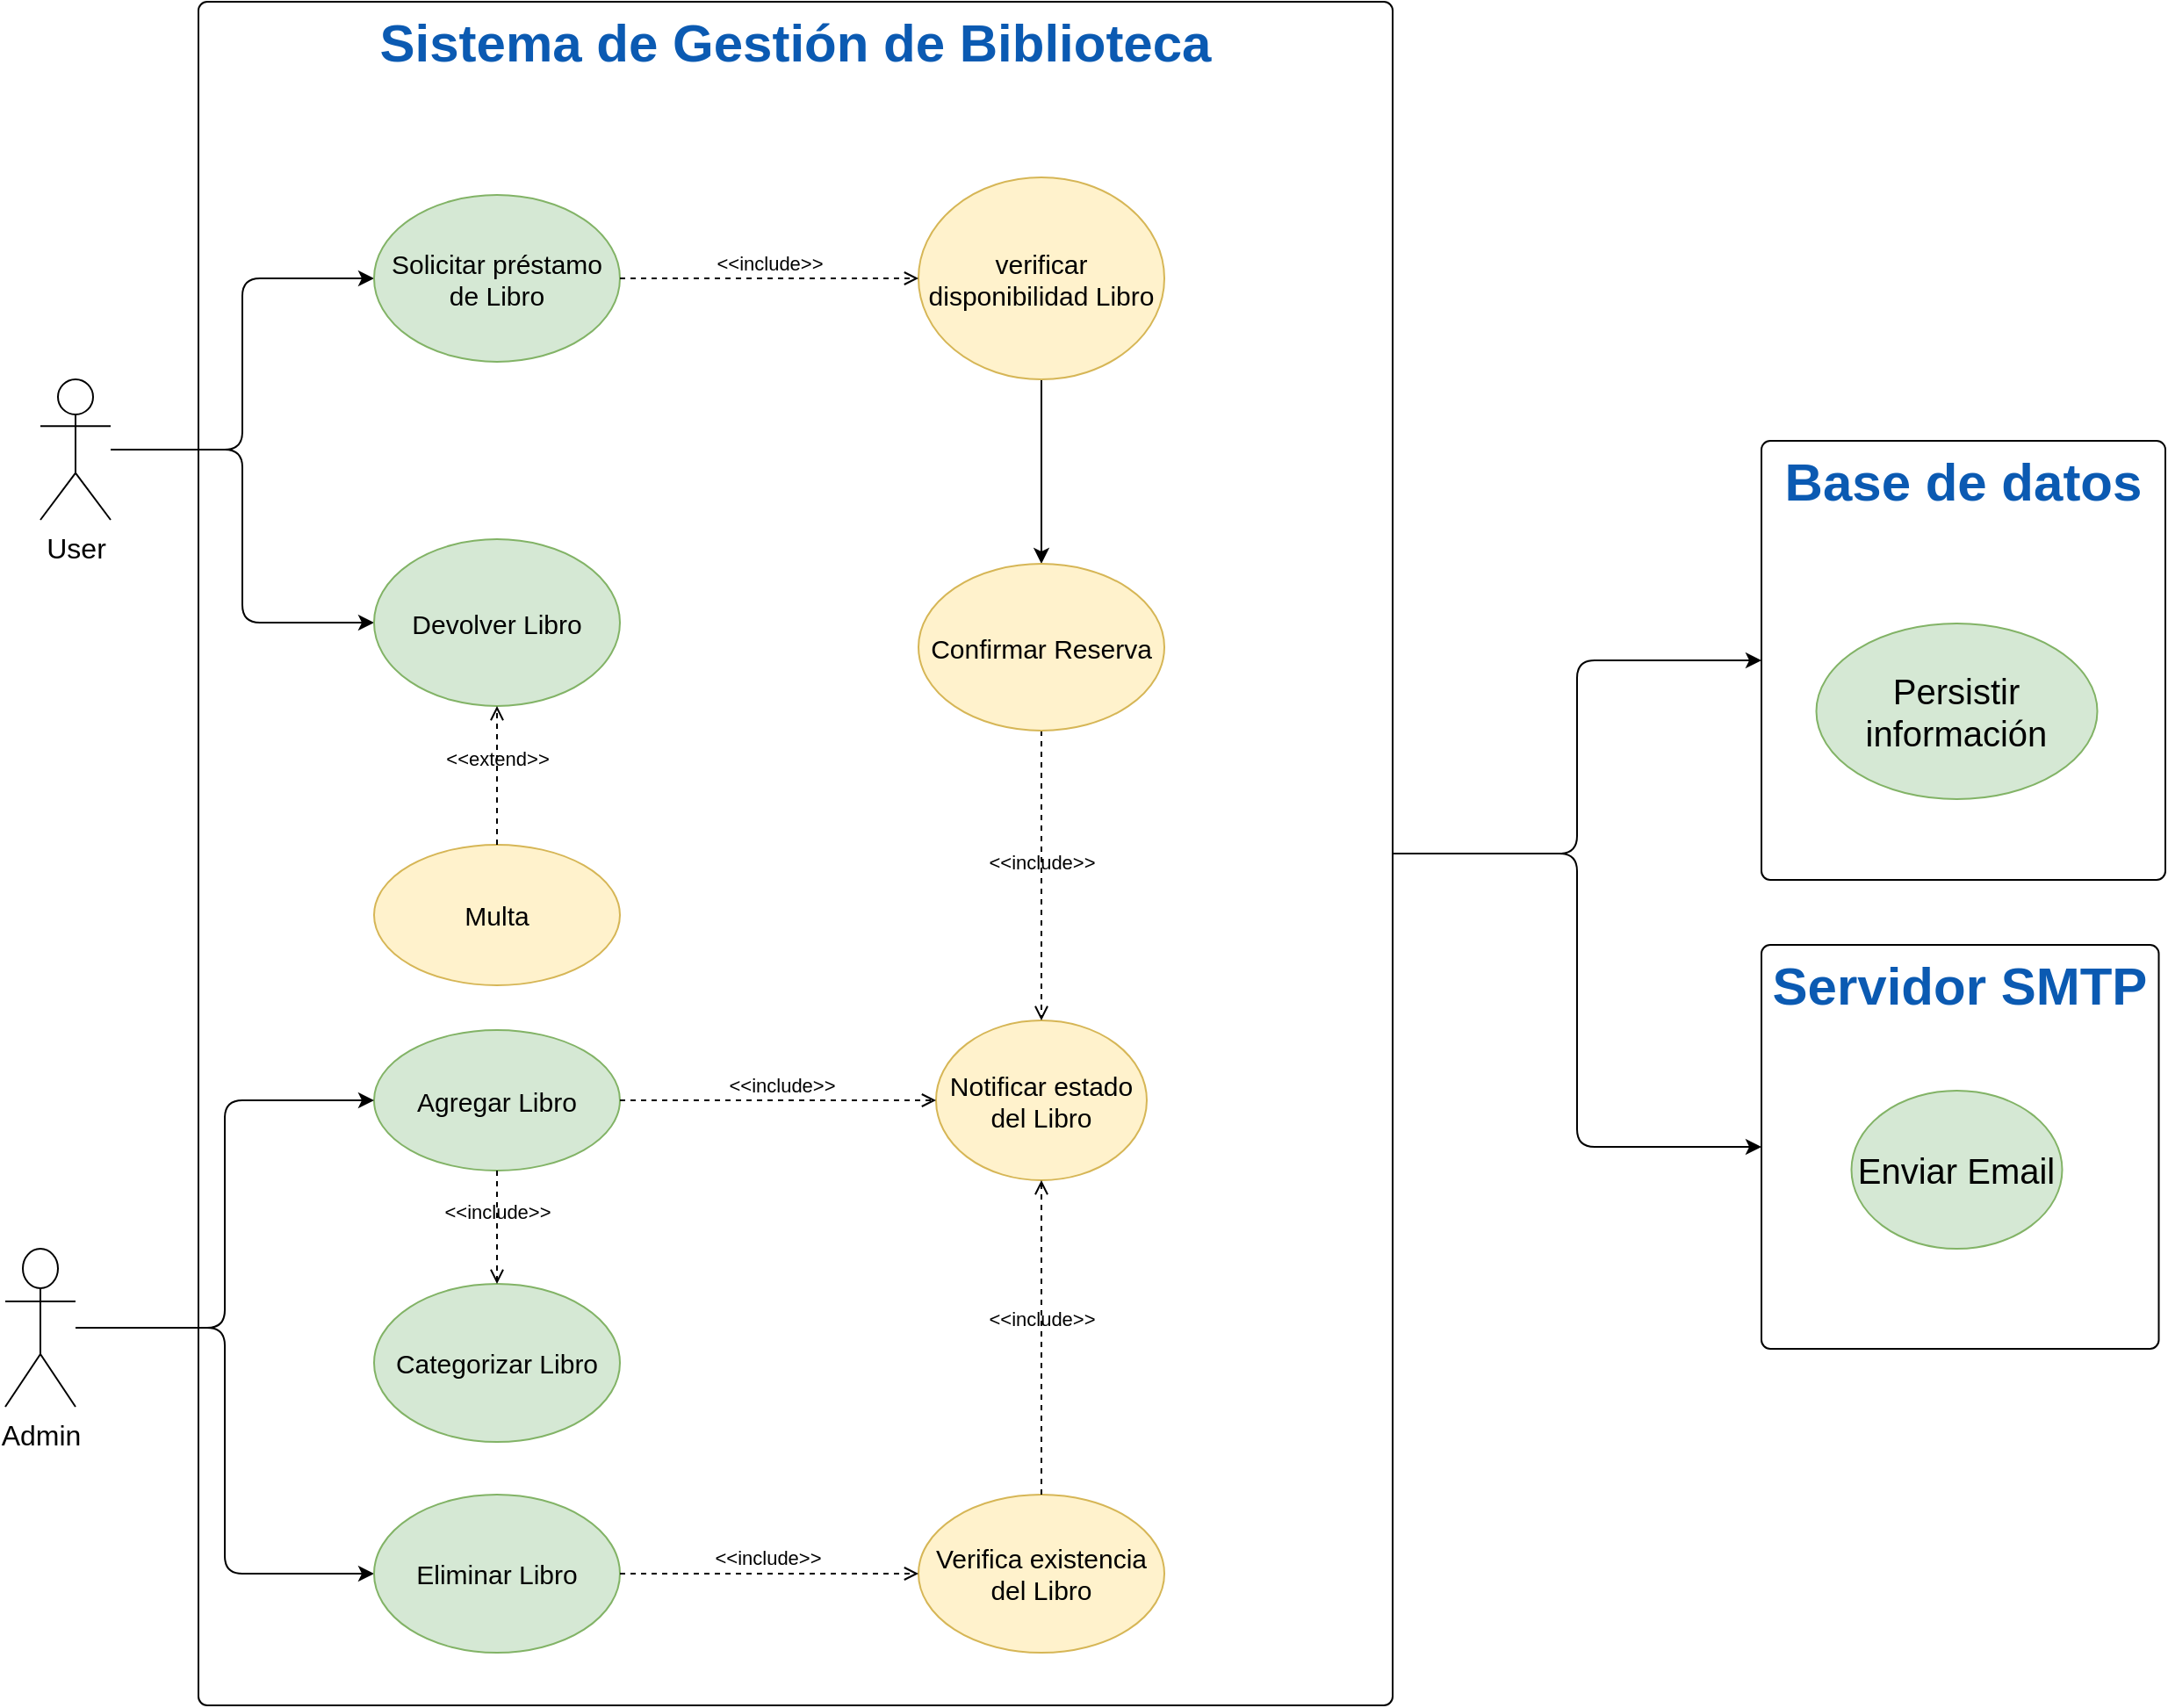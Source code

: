 <mxfile version="24.7.2" type="github" pages="3">
  <diagram name="casosDeUso" id="W8XPM-yQRozsr_15MBXP">
    <mxGraphModel dx="1687" dy="925" grid="1" gridSize="10" guides="1" tooltips="1" connect="1" arrows="1" fold="1" page="1" pageScale="1" pageWidth="1169" pageHeight="827" math="0" shadow="0">
      <root>
        <mxCell id="0" />
        <mxCell id="1" parent="0" />
        <mxCell id="N9GbCskFRyFnZ_F82fMj-5" style="edgeStyle=orthogonalEdgeStyle;rounded=1;orthogonalLoop=1;jettySize=auto;html=1;entryX=0;entryY=0.5;entryDx=0;entryDy=0;fontColor=default;labelBackgroundColor=none;" parent="1" source="RElPkKA84_Ooh-b24WHe-1" target="N9GbCskFRyFnZ_F82fMj-1" edge="1">
          <mxGeometry relative="1" as="geometry" />
        </mxCell>
        <mxCell id="N9GbCskFRyFnZ_F82fMj-6" style="edgeStyle=orthogonalEdgeStyle;rounded=1;orthogonalLoop=1;jettySize=auto;html=1;entryX=0;entryY=0.5;entryDx=0;entryDy=0;fontColor=default;labelBackgroundColor=none;" parent="1" source="RElPkKA84_Ooh-b24WHe-1" target="N9GbCskFRyFnZ_F82fMj-2" edge="1">
          <mxGeometry relative="1" as="geometry" />
        </mxCell>
        <mxCell id="RElPkKA84_Ooh-b24WHe-1" value="&lt;p style=&quot;margin: 0px; font-variant-numeric: normal; font-variant-east-asian: normal; font-variant-alternates: normal; font-kerning: auto; font-optical-sizing: auto; font-feature-settings: normal; font-variation-settings: normal; font-variant-position: normal; font-stretch: normal; line-height: normal; color: rgb(11, 90, 178); -webkit-text-stroke-color: rgb(0, 0, 0);&quot; class=&quot;p1&quot;&gt;&lt;span style=&quot;font-variant-ligatures: no-common-ligatures;&quot; class=&quot;s1&quot;&gt;&lt;b style=&quot;&quot;&gt;&lt;font style=&quot;font-size: 30px;&quot;&gt;Sistema de Gestión de Biblioteca&lt;/font&gt;&lt;/b&gt;&lt;/span&gt;&lt;/p&gt;" style="html=1;align=center;verticalAlign=top;rounded=1;absoluteArcSize=1;arcSize=10;dashed=0;whiteSpace=wrap;labelBackgroundColor=none;labelBorderColor=none;" parent="1" vertex="1">
          <mxGeometry x="150" y="60" width="680" height="970" as="geometry" />
        </mxCell>
        <mxCell id="RElPkKA84_Ooh-b24WHe-20" style="edgeStyle=orthogonalEdgeStyle;rounded=1;orthogonalLoop=1;jettySize=auto;html=1;entryX=0;entryY=0.5;entryDx=0;entryDy=0;labelBackgroundColor=none;fontColor=default;" parent="1" source="RElPkKA84_Ooh-b24WHe-2" target="RElPkKA84_Ooh-b24WHe-7" edge="1">
          <mxGeometry relative="1" as="geometry" />
        </mxCell>
        <mxCell id="kViC8SLhqzdpBsEvF8UP-6" style="edgeStyle=orthogonalEdgeStyle;rounded=1;orthogonalLoop=1;jettySize=auto;html=1;entryX=0;entryY=0.5;entryDx=0;entryDy=0;" edge="1" parent="1" source="RElPkKA84_Ooh-b24WHe-2" target="kViC8SLhqzdpBsEvF8UP-2">
          <mxGeometry relative="1" as="geometry" />
        </mxCell>
        <mxCell id="RElPkKA84_Ooh-b24WHe-2" value="User" style="shape=umlActor;verticalLabelPosition=bottom;verticalAlign=top;html=1;fontSize=16;labelBackgroundColor=none;rounded=1;" parent="1" vertex="1">
          <mxGeometry x="60" y="275" width="40" height="80" as="geometry" />
        </mxCell>
        <mxCell id="RElPkKA84_Ooh-b24WHe-3" value="Agregar Libro" style="ellipse;whiteSpace=wrap;html=1;fontSize=15;labelBackgroundColor=none;rounded=1;fillColor=#d5e8d4;strokeColor=#82b366;" parent="1" vertex="1">
          <mxGeometry x="250" y="645.5" width="140" height="80" as="geometry" />
        </mxCell>
        <mxCell id="RElPkKA84_Ooh-b24WHe-17" style="edgeStyle=orthogonalEdgeStyle;rounded=1;orthogonalLoop=1;jettySize=auto;html=1;entryX=0;entryY=0.5;entryDx=0;entryDy=0;labelBackgroundColor=none;fontColor=default;" parent="1" source="RElPkKA84_Ooh-b24WHe-4" target="RElPkKA84_Ooh-b24WHe-3" edge="1">
          <mxGeometry relative="1" as="geometry" />
        </mxCell>
        <mxCell id="RElPkKA84_Ooh-b24WHe-18" style="edgeStyle=orthogonalEdgeStyle;rounded=1;orthogonalLoop=1;jettySize=auto;html=1;entryX=0;entryY=0.5;entryDx=0;entryDy=0;labelBackgroundColor=none;fontColor=default;" parent="1" source="RElPkKA84_Ooh-b24WHe-4" target="RElPkKA84_Ooh-b24WHe-13" edge="1">
          <mxGeometry relative="1" as="geometry" />
        </mxCell>
        <mxCell id="RElPkKA84_Ooh-b24WHe-4" value="Admin" style="shape=umlActor;verticalLabelPosition=bottom;verticalAlign=top;html=1;fontSize=16;labelBackgroundColor=none;rounded=1;" parent="1" vertex="1">
          <mxGeometry x="40" y="770" width="40" height="90" as="geometry" />
        </mxCell>
        <mxCell id="RElPkKA84_Ooh-b24WHe-7" value="Solicitar préstamo de Libro" style="ellipse;whiteSpace=wrap;html=1;fontSize=15;labelBackgroundColor=none;rounded=1;fillColor=#d5e8d4;strokeColor=#82b366;" parent="1" vertex="1">
          <mxGeometry x="250" y="170" width="140" height="95" as="geometry" />
        </mxCell>
        <mxCell id="kViC8SLhqzdpBsEvF8UP-11" style="edgeStyle=orthogonalEdgeStyle;rounded=1;orthogonalLoop=1;jettySize=auto;html=1;entryX=0.5;entryY=0;entryDx=0;entryDy=0;" edge="1" parent="1" source="RElPkKA84_Ooh-b24WHe-8" target="kViC8SLhqzdpBsEvF8UP-10">
          <mxGeometry relative="1" as="geometry" />
        </mxCell>
        <mxCell id="RElPkKA84_Ooh-b24WHe-8" value="verificar disponibilidad Libro" style="ellipse;whiteSpace=wrap;html=1;fontSize=15;labelBackgroundColor=none;rounded=1;fillColor=#fff2cc;strokeColor=#d6b656;" parent="1" vertex="1">
          <mxGeometry x="560" y="160" width="140" height="115" as="geometry" />
        </mxCell>
        <mxCell id="RElPkKA84_Ooh-b24WHe-11" value="&amp;lt;&amp;lt;include&amp;gt;&amp;gt;" style="html=1;verticalAlign=bottom;labelBackgroundColor=none;endArrow=open;endFill=0;dashed=1;rounded=1;exitX=1;exitY=0.5;exitDx=0;exitDy=0;entryX=0;entryY=0.5;entryDx=0;entryDy=0;fontColor=default;" parent="1" source="RElPkKA84_Ooh-b24WHe-7" target="RElPkKA84_Ooh-b24WHe-8" edge="1">
          <mxGeometry width="160" relative="1" as="geometry">
            <mxPoint x="380" y="350" as="sourcePoint" />
            <mxPoint x="540" y="350" as="targetPoint" />
            <mxPoint as="offset" />
          </mxGeometry>
        </mxCell>
        <mxCell id="RElPkKA84_Ooh-b24WHe-13" value="Eliminar Libro" style="ellipse;whiteSpace=wrap;html=1;fontSize=15;labelBackgroundColor=none;rounded=1;fillColor=#d5e8d4;strokeColor=#82b366;" parent="1" vertex="1">
          <mxGeometry x="250" y="910" width="140" height="90" as="geometry" />
        </mxCell>
        <mxCell id="RElPkKA84_Ooh-b24WHe-14" value="Verifica existencia del Libro" style="ellipse;whiteSpace=wrap;html=1;fontSize=15;labelBackgroundColor=none;rounded=1;fillColor=#fff2cc;strokeColor=#d6b656;" parent="1" vertex="1">
          <mxGeometry x="560" y="910" width="140" height="90" as="geometry" />
        </mxCell>
        <mxCell id="RElPkKA84_Ooh-b24WHe-15" value="&amp;lt;&amp;lt;include&amp;gt;&amp;gt;" style="html=1;verticalAlign=bottom;labelBackgroundColor=none;endArrow=open;endFill=0;dashed=1;rounded=1;exitX=1;exitY=0.5;exitDx=0;exitDy=0;entryX=0;entryY=0.5;entryDx=0;entryDy=0;fontColor=default;" parent="1" source="RElPkKA84_Ooh-b24WHe-13" target="RElPkKA84_Ooh-b24WHe-14" edge="1">
          <mxGeometry x="-0.01" width="160" relative="1" as="geometry">
            <mxPoint x="400" y="540" as="sourcePoint" />
            <mxPoint x="500" y="540" as="targetPoint" />
            <mxPoint as="offset" />
          </mxGeometry>
        </mxCell>
        <mxCell id="RElPkKA84_Ooh-b24WHe-21" value="Notificar estado del Libro" style="ellipse;whiteSpace=wrap;html=1;fontSize=15;labelBackgroundColor=none;rounded=1;fillColor=#fff2cc;strokeColor=#d6b656;" parent="1" vertex="1">
          <mxGeometry x="570" y="640" width="120" height="91" as="geometry" />
        </mxCell>
        <mxCell id="RElPkKA84_Ooh-b24WHe-25" value="&amp;lt;&amp;lt;include&amp;gt;&amp;gt;" style="html=1;verticalAlign=bottom;labelBackgroundColor=none;endArrow=open;endFill=0;dashed=1;rounded=1;exitX=0.5;exitY=1;exitDx=0;exitDy=0;entryX=0.5;entryY=0;entryDx=0;entryDy=0;fontColor=default;" parent="1" source="kViC8SLhqzdpBsEvF8UP-10" target="RElPkKA84_Ooh-b24WHe-21" edge="1">
          <mxGeometry x="0.012" width="160" relative="1" as="geometry">
            <mxPoint x="400" y="270" as="sourcePoint" />
            <mxPoint x="510" y="270" as="targetPoint" />
            <mxPoint as="offset" />
          </mxGeometry>
        </mxCell>
        <mxCell id="RElPkKA84_Ooh-b24WHe-26" value="&amp;lt;&amp;lt;include&amp;gt;&amp;gt;" style="html=1;verticalAlign=bottom;labelBackgroundColor=none;endArrow=open;endFill=0;dashed=1;rounded=1;exitX=1;exitY=0.5;exitDx=0;exitDy=0;entryX=0;entryY=0.5;entryDx=0;entryDy=0;fontColor=default;" parent="1" source="RElPkKA84_Ooh-b24WHe-3" target="RElPkKA84_Ooh-b24WHe-21" edge="1">
          <mxGeometry x="0.017" width="160" relative="1" as="geometry">
            <mxPoint x="580" y="305" as="sourcePoint" />
            <mxPoint x="580" y="380" as="targetPoint" />
            <mxPoint as="offset" />
          </mxGeometry>
        </mxCell>
        <mxCell id="RElPkKA84_Ooh-b24WHe-27" value="Categorizar Libro" style="ellipse;whiteSpace=wrap;html=1;fontSize=15;labelBackgroundColor=none;rounded=1;fillColor=#d5e8d4;strokeColor=#82b366;" parent="1" vertex="1">
          <mxGeometry x="250" y="790" width="140" height="90" as="geometry" />
        </mxCell>
        <mxCell id="RElPkKA84_Ooh-b24WHe-28" value="&amp;lt;&amp;lt;include&amp;gt;&amp;gt;" style="html=1;verticalAlign=bottom;labelBackgroundColor=none;endArrow=open;endFill=0;dashed=1;rounded=1;exitX=0.5;exitY=1;exitDx=0;exitDy=0;entryX=0.5;entryY=0;entryDx=0;entryDy=0;fontColor=default;" parent="1" source="RElPkKA84_Ooh-b24WHe-3" target="RElPkKA84_Ooh-b24WHe-27" edge="1">
          <mxGeometry x="0.011" width="160" relative="1" as="geometry">
            <mxPoint x="400" y="415" as="sourcePoint" />
            <mxPoint x="520" y="415" as="targetPoint" />
            <mxPoint as="offset" />
          </mxGeometry>
        </mxCell>
        <mxCell id="RElPkKA84_Ooh-b24WHe-30" value="&amp;lt;&amp;lt;include&amp;gt;&amp;gt;" style="html=1;verticalAlign=bottom;labelBackgroundColor=none;endArrow=open;endFill=0;dashed=1;rounded=1;exitX=0.5;exitY=0;exitDx=0;exitDy=0;fontColor=default;entryX=0.5;entryY=1;entryDx=0;entryDy=0;" parent="1" source="RElPkKA84_Ooh-b24WHe-14" target="RElPkKA84_Ooh-b24WHe-21" edge="1">
          <mxGeometry x="0.017" width="160" relative="1" as="geometry">
            <mxPoint x="400" y="415" as="sourcePoint" />
            <mxPoint x="930" y="449" as="targetPoint" />
            <mxPoint as="offset" />
          </mxGeometry>
        </mxCell>
        <mxCell id="N9GbCskFRyFnZ_F82fMj-1" value="&lt;p style=&quot;margin: 0px; font-variant-numeric: normal; font-variant-east-asian: normal; font-variant-alternates: normal; font-kerning: auto; font-optical-sizing: auto; font-feature-settings: normal; font-variation-settings: normal; font-variant-position: normal; font-stretch: normal; line-height: normal; color: rgb(11, 90, 178); -webkit-text-stroke-color: rgb(0, 0, 0);&quot; class=&quot;p1&quot;&gt;&lt;span style=&quot;font-size: 30px; font-variant-ligatures: no-common-ligatures;&quot;&gt;&lt;b&gt;Base de datos&lt;/b&gt;&lt;/span&gt;&lt;/p&gt;" style="html=1;align=center;verticalAlign=top;rounded=1;absoluteArcSize=1;arcSize=10;dashed=0;whiteSpace=wrap;labelBackgroundColor=none;labelBorderColor=none;" parent="1" vertex="1">
          <mxGeometry x="1040" y="310" width="230" height="250" as="geometry" />
        </mxCell>
        <mxCell id="N9GbCskFRyFnZ_F82fMj-2" value="&lt;p style=&quot;margin: 0px; font-variant-numeric: normal; font-variant-east-asian: normal; font-variant-alternates: normal; font-kerning: auto; font-optical-sizing: auto; font-feature-settings: normal; font-variation-settings: normal; font-variant-position: normal; font-stretch: normal; line-height: normal; color: rgb(11, 90, 178); -webkit-text-stroke-color: rgb(0, 0, 0);&quot; class=&quot;p1&quot;&gt;&lt;span style=&quot;font-variant-ligatures: no-common-ligatures;&quot; class=&quot;s1&quot;&gt;&lt;b style=&quot;&quot;&gt;&lt;font style=&quot;font-size: 30px;&quot;&gt;Servidor SMTP&lt;/font&gt;&lt;/b&gt;&lt;/span&gt;&lt;/p&gt;" style="html=1;align=center;verticalAlign=top;rounded=1;absoluteArcSize=1;arcSize=10;dashed=0;whiteSpace=wrap;labelBackgroundColor=none;labelBorderColor=none;" parent="1" vertex="1">
          <mxGeometry x="1040" y="597" width="226.25" height="230" as="geometry" />
        </mxCell>
        <mxCell id="N9GbCskFRyFnZ_F82fMj-3" value="Enviar Email" style="ellipse;whiteSpace=wrap;html=1;fontSize=20;labelBackgroundColor=none;rounded=1;fillColor=#d5e8d4;strokeColor=#82b366;" parent="1" vertex="1">
          <mxGeometry x="1091.25" y="680" width="120" height="90" as="geometry" />
        </mxCell>
        <mxCell id="N9GbCskFRyFnZ_F82fMj-4" value="Persistir información" style="ellipse;whiteSpace=wrap;html=1;fontSize=20;labelBackgroundColor=none;rounded=1;fillColor=#d5e8d4;strokeColor=#82b366;" parent="1" vertex="1">
          <mxGeometry x="1071.25" y="414" width="160" height="100" as="geometry" />
        </mxCell>
        <mxCell id="kViC8SLhqzdpBsEvF8UP-2" value="Devolver Libro" style="ellipse;whiteSpace=wrap;html=1;fontSize=15;labelBackgroundColor=none;rounded=1;fillColor=#d5e8d4;strokeColor=#82b366;" vertex="1" parent="1">
          <mxGeometry x="250" y="366" width="140" height="95" as="geometry" />
        </mxCell>
        <mxCell id="kViC8SLhqzdpBsEvF8UP-3" value="Multa" style="ellipse;whiteSpace=wrap;html=1;fontSize=15;labelBackgroundColor=none;rounded=1;fillColor=#fff2cc;strokeColor=#d6b656;" vertex="1" parent="1">
          <mxGeometry x="250" y="540" width="140" height="80" as="geometry" />
        </mxCell>
        <mxCell id="kViC8SLhqzdpBsEvF8UP-9" value="&lt;div&gt;&lt;br&gt;&lt;/div&gt;&lt;div&gt;&lt;br&gt;&lt;/div&gt;&amp;lt;&amp;lt;extend&amp;gt;&amp;gt;" style="html=1;verticalAlign=bottom;labelBackgroundColor=none;endArrow=open;endFill=0;dashed=1;rounded=1;exitX=0.5;exitY=0;exitDx=0;exitDy=0;entryX=0.5;entryY=1;entryDx=0;entryDy=0;fontColor=default;" edge="1" parent="1" source="kViC8SLhqzdpBsEvF8UP-3" target="kViC8SLhqzdpBsEvF8UP-2">
          <mxGeometry x="0.013" width="160" relative="1" as="geometry">
            <mxPoint x="640" y="285" as="sourcePoint" />
            <mxPoint x="640" y="650" as="targetPoint" />
            <mxPoint as="offset" />
          </mxGeometry>
        </mxCell>
        <mxCell id="kViC8SLhqzdpBsEvF8UP-10" value="Confirmar Reserva" style="ellipse;whiteSpace=wrap;html=1;fontSize=15;labelBackgroundColor=none;rounded=1;fillColor=#fff2cc;strokeColor=#d6b656;" vertex="1" parent="1">
          <mxGeometry x="560" y="380" width="140" height="95" as="geometry" />
        </mxCell>
      </root>
    </mxGraphModel>
  </diagram>
  <diagram id="z3sFKEPjphPBV4yKXjZ8" name="Secuencia">
    <mxGraphModel grid="1" page="1" gridSize="10" guides="1" tooltips="1" connect="1" arrows="1" fold="1" pageScale="1" pageWidth="1169" pageHeight="827" math="0" shadow="0">
      <root>
        <mxCell id="0" />
        <mxCell id="1" parent="0" />
        <mxCell id="vuoSFvWg-BkFpxc6oSbC-14" value="Usuario" style="shape=umlLifeline;perimeter=lifelinePerimeter;whiteSpace=wrap;html=1;container=0;dropTarget=0;collapsible=0;recursiveResize=0;outlineConnect=0;portConstraint=eastwest;newEdgeStyle={&quot;edgeStyle&quot;:&quot;elbowEdgeStyle&quot;,&quot;elbow&quot;:&quot;vertical&quot;,&quot;curved&quot;:0,&quot;rounded&quot;:0};" parent="1" vertex="1">
          <mxGeometry x="150" y="160" width="100" height="520" as="geometry" />
        </mxCell>
        <mxCell id="vuoSFvWg-BkFpxc6oSbC-15" value="" style="html=1;points=[];perimeter=orthogonalPerimeter;outlineConnect=0;targetShapes=umlLifeline;portConstraint=eastwest;newEdgeStyle={&quot;edgeStyle&quot;:&quot;elbowEdgeStyle&quot;,&quot;elbow&quot;:&quot;vertical&quot;,&quot;curved&quot;:0,&quot;rounded&quot;:0};" parent="vuoSFvWg-BkFpxc6oSbC-14" vertex="1">
          <mxGeometry x="45" y="70" width="10" height="410" as="geometry" />
        </mxCell>
        <mxCell id="vuoSFvWg-BkFpxc6oSbC-16" value="" style="html=1;verticalAlign=bottom;startArrow=oval;endArrow=block;startSize=8;edgeStyle=elbowEdgeStyle;elbow=vertical;curved=0;rounded=0;" parent="vuoSFvWg-BkFpxc6oSbC-14" target="vuoSFvWg-BkFpxc6oSbC-15" edge="1">
          <mxGeometry relative="1" as="geometry">
            <mxPoint x="-15" y="70" as="sourcePoint" />
          </mxGeometry>
        </mxCell>
        <mxCell id="vuoSFvWg-BkFpxc6oSbC-18" value="Administrador Biblioteca" style="shape=umlLifeline;perimeter=lifelinePerimeter;whiteSpace=wrap;html=1;container=0;dropTarget=0;collapsible=0;recursiveResize=0;outlineConnect=0;portConstraint=eastwest;newEdgeStyle={&quot;edgeStyle&quot;:&quot;elbowEdgeStyle&quot;,&quot;elbow&quot;:&quot;vertical&quot;,&quot;curved&quot;:0,&quot;rounded&quot;:0};" parent="1" vertex="1">
          <mxGeometry x="320" y="160" width="100" height="520" as="geometry" />
        </mxCell>
        <mxCell id="vuoSFvWg-BkFpxc6oSbC-19" value="" style="html=1;points=[];perimeter=orthogonalPerimeter;outlineConnect=0;targetShapes=umlLifeline;portConstraint=eastwest;newEdgeStyle={&quot;edgeStyle&quot;:&quot;elbowEdgeStyle&quot;,&quot;elbow&quot;:&quot;vertical&quot;,&quot;curved&quot;:0,&quot;rounded&quot;:0};" parent="vuoSFvWg-BkFpxc6oSbC-18" vertex="1">
          <mxGeometry x="45" y="80" width="10" height="400" as="geometry" />
        </mxCell>
        <mxCell id="vuoSFvWg-BkFpxc6oSbC-20" value="Solicitud de Libro" style="html=1;verticalAlign=bottom;endArrow=block;edgeStyle=elbowEdgeStyle;elbow=vertical;curved=0;rounded=0;" parent="1" source="vuoSFvWg-BkFpxc6oSbC-15" target="vuoSFvWg-BkFpxc6oSbC-19" edge="1">
          <mxGeometry x="0.004" relative="1" as="geometry">
            <mxPoint x="275" y="260" as="sourcePoint" />
            <Array as="points">
              <mxPoint x="260" y="250" />
            </Array>
            <mxPoint as="offset" />
          </mxGeometry>
        </mxCell>
        <mxCell id="8oankbPbCCMag9rXMSHi-1" value="&lt;b style=&quot;forced-color-adjust: none; color: rgb(11, 90, 178); font-family: Helvetica; font-size: 12px; font-style: normal; font-variant-ligatures: no-common-ligatures; font-variant-caps: normal; letter-spacing: normal; orphans: 2; text-align: center; text-indent: 0px; text-transform: none; widows: 2; word-spacing: 0px; -webkit-text-stroke: 0px rgb(0, 0, 0); white-space: normal; background-color: rgb(251, 251, 251); text-decoration-thickness: initial; text-decoration-style: initial; text-decoration-color: initial;&quot;&gt;&lt;font style=&quot;forced-color-adjust: none; font-size: 30px;&quot;&gt;Sistema de Gestión de Biblioteca&lt;/font&gt;&lt;/b&gt;&lt;div style=&quot;text-align: center;&quot;&gt;&lt;font color=&quot;#0b5ab2&quot;&gt;&lt;span style=&quot;font-size: 30px; font-variant-ligatures: no-common-ligatures;&quot;&gt;&lt;b&gt;Diagrama de secuencia&lt;/b&gt;&lt;/span&gt;&lt;/font&gt;&lt;/div&gt;" style="text;whiteSpace=wrap;html=1;" vertex="1" parent="1">
          <mxGeometry x="340" y="20" width="510" height="60" as="geometry" />
        </mxCell>
        <mxCell id="8oankbPbCCMag9rXMSHi-2" value="Base de datos" style="shape=umlLifeline;perimeter=lifelinePerimeter;whiteSpace=wrap;html=1;container=0;dropTarget=0;collapsible=0;recursiveResize=0;outlineConnect=0;portConstraint=eastwest;newEdgeStyle={&quot;edgeStyle&quot;:&quot;elbowEdgeStyle&quot;,&quot;elbow&quot;:&quot;vertical&quot;,&quot;curved&quot;:0,&quot;rounded&quot;:0};" vertex="1" parent="1">
          <mxGeometry x="510" y="160" width="100" height="520" as="geometry" />
        </mxCell>
        <mxCell id="8oankbPbCCMag9rXMSHi-3" value="" style="html=1;points=[];perimeter=orthogonalPerimeter;outlineConnect=0;targetShapes=umlLifeline;portConstraint=eastwest;newEdgeStyle={&quot;edgeStyle&quot;:&quot;elbowEdgeStyle&quot;,&quot;elbow&quot;:&quot;vertical&quot;,&quot;curved&quot;:0,&quot;rounded&quot;:0};" vertex="1" parent="8oankbPbCCMag9rXMSHi-2">
          <mxGeometry x="45" y="80" width="10" height="400" as="geometry" />
        </mxCell>
        <mxCell id="8oankbPbCCMag9rXMSHi-4" value="Verificar Disponibilidad" style="html=1;verticalAlign=bottom;endArrow=block;edgeStyle=elbowEdgeStyle;elbow=vertical;curved=0;rounded=0;" edge="1" parent="1" source="vuoSFvWg-BkFpxc6oSbC-19" target="8oankbPbCCMag9rXMSHi-3">
          <mxGeometry x="0.005" relative="1" as="geometry">
            <mxPoint x="430" y="260" as="sourcePoint" />
            <Array as="points">
              <mxPoint x="515" y="260" />
            </Array>
            <mxPoint x="670" y="260" as="targetPoint" />
            <mxPoint as="offset" />
          </mxGeometry>
        </mxCell>
        <mxCell id="_kp9oEEbMul2xJx_Nx74-3" value="Confirma Disponibilidad" style="html=1;verticalAlign=bottom;endArrow=open;dashed=1;endSize=8;edgeStyle=elbowEdgeStyle;elbow=vertical;curved=0;rounded=0;" edge="1" parent="1" source="8oankbPbCCMag9rXMSHi-3" target="vuoSFvWg-BkFpxc6oSbC-19">
          <mxGeometry x="0.007" relative="1" as="geometry">
            <mxPoint x="425" y="290.0" as="targetPoint" />
            <Array as="points">
              <mxPoint x="525" y="290" />
            </Array>
            <mxPoint x="630" y="290.0" as="sourcePoint" />
            <mxPoint as="offset" />
          </mxGeometry>
        </mxCell>
        <mxCell id="_kp9oEEbMul2xJx_Nx74-4" value="Verificar Requisitos de préstamo" style="html=1;verticalAlign=bottom;endArrow=block;edgeStyle=elbowEdgeStyle;elbow=vertical;curved=0;rounded=0;" edge="1" parent="1" source="vuoSFvWg-BkFpxc6oSbC-19" target="w6_nxqEMEqBANI-cwwJx-2">
          <mxGeometry x="0.005" relative="1" as="geometry">
            <mxPoint x="425" y="320" as="sourcePoint" />
            <Array as="points">
              <mxPoint x="520" y="320" />
            </Array>
            <mxPoint x="630" y="320" as="targetPoint" />
            <mxPoint as="offset" />
          </mxGeometry>
        </mxCell>
        <mxCell id="_kp9oEEbMul2xJx_Nx74-5" value="Confirma Requisitos" style="html=1;verticalAlign=bottom;endArrow=open;dashed=1;endSize=8;edgeStyle=elbowEdgeStyle;elbow=vertical;curved=0;rounded=0;" edge="1" parent="1" source="w6_nxqEMEqBANI-cwwJx-2" target="vuoSFvWg-BkFpxc6oSbC-19">
          <mxGeometry x="0.003" relative="1" as="geometry">
            <mxPoint x="430" y="350.0" as="targetPoint" />
            <Array as="points">
              <mxPoint x="530" y="350" />
            </Array>
            <mxPoint x="635" y="350.0" as="sourcePoint" />
            <mxPoint as="offset" />
          </mxGeometry>
        </mxCell>
        <mxCell id="w6_nxqEMEqBANI-cwwJx-1" value="Sistema" style="shape=umlLifeline;perimeter=lifelinePerimeter;whiteSpace=wrap;html=1;container=0;dropTarget=0;collapsible=0;recursiveResize=0;outlineConnect=0;portConstraint=eastwest;newEdgeStyle={&quot;edgeStyle&quot;:&quot;elbowEdgeStyle&quot;,&quot;elbow&quot;:&quot;vertical&quot;,&quot;curved&quot;:0,&quot;rounded&quot;:0};" vertex="1" parent="1">
          <mxGeometry x="660" y="160" width="100" height="520" as="geometry" />
        </mxCell>
        <mxCell id="w6_nxqEMEqBANI-cwwJx-2" value="" style="html=1;points=[];perimeter=orthogonalPerimeter;outlineConnect=0;targetShapes=umlLifeline;portConstraint=eastwest;newEdgeStyle={&quot;edgeStyle&quot;:&quot;elbowEdgeStyle&quot;,&quot;elbow&quot;:&quot;vertical&quot;,&quot;curved&quot;:0,&quot;rounded&quot;:0};" vertex="1" parent="w6_nxqEMEqBANI-cwwJx-1">
          <mxGeometry x="45" y="80" width="10" height="400" as="geometry" />
        </mxCell>
        <mxCell id="12hsJWViQfL-fpcabcHD-1" value="Entrega Libro" style="html=1;verticalAlign=bottom;endArrow=open;dashed=1;endSize=8;edgeStyle=elbowEdgeStyle;elbow=vertical;curved=0;rounded=0;" edge="1" parent="1">
          <mxGeometry x="-0.002" relative="1" as="geometry">
            <mxPoint x="205" y="520.0" as="targetPoint" />
            <Array as="points">
              <mxPoint x="340" y="520" />
            </Array>
            <mxPoint x="365" y="520.0" as="sourcePoint" />
            <mxPoint as="offset" />
          </mxGeometry>
        </mxCell>
        <mxCell id="ca9T7fTSQDCe1CzbbipU-1" value="Devolución de Libro" style="html=1;verticalAlign=bottom;endArrow=block;edgeStyle=elbowEdgeStyle;elbow=vertical;curved=0;rounded=0;" edge="1" parent="1">
          <mxGeometry x="0.004" relative="1" as="geometry">
            <mxPoint x="205" y="560.0" as="sourcePoint" />
            <Array as="points">
              <mxPoint x="265" y="560" />
            </Array>
            <mxPoint x="365" y="560.0" as="targetPoint" />
            <mxPoint as="offset" />
          </mxGeometry>
        </mxCell>
        <mxCell id="lXNicHGdHIwGlLOH5v5J-1" value="Actualización Estado Libro" style="html=1;verticalAlign=bottom;endArrow=block;edgeStyle=elbowEdgeStyle;elbow=vertical;curved=0;rounded=0;" edge="1" parent="1" source="vuoSFvWg-BkFpxc6oSbC-19" target="w6_nxqEMEqBANI-cwwJx-2">
          <mxGeometry x="0.167" relative="1" as="geometry">
            <mxPoint x="370" y="390" as="sourcePoint" />
            <Array as="points">
              <mxPoint x="520" y="390" />
            </Array>
            <mxPoint x="580" y="390" as="targetPoint" />
            <mxPoint as="offset" />
          </mxGeometry>
        </mxCell>
        <mxCell id="onK1geZFrB9WVT789FX4-1" value="Estado libro actualizado" style="html=1;verticalAlign=bottom;endArrow=open;dashed=1;endSize=8;edgeStyle=elbowEdgeStyle;elbow=vertical;curved=0;rounded=0;" edge="1" parent="1" source="w6_nxqEMEqBANI-cwwJx-2" target="8oankbPbCCMag9rXMSHi-3">
          <mxGeometry x="0.005" relative="1" as="geometry">
            <mxPoint x="520" y="440.0" as="targetPoint" />
            <Array as="points">
              <mxPoint x="675" y="440" />
            </Array>
            <mxPoint x="700.0" y="440.0" as="sourcePoint" />
            <mxPoint as="offset" />
          </mxGeometry>
        </mxCell>
        <mxCell id="onK1geZFrB9WVT789FX4-2" value="Email Service" style="shape=umlLifeline;perimeter=lifelinePerimeter;whiteSpace=wrap;html=1;container=0;dropTarget=0;collapsible=0;recursiveResize=0;outlineConnect=0;portConstraint=eastwest;newEdgeStyle={&quot;edgeStyle&quot;:&quot;elbowEdgeStyle&quot;,&quot;elbow&quot;:&quot;vertical&quot;,&quot;curved&quot;:0,&quot;rounded&quot;:0};" vertex="1" parent="1">
          <mxGeometry x="840" y="160" width="100" height="520" as="geometry" />
        </mxCell>
        <mxCell id="onK1geZFrB9WVT789FX4-3" value="" style="html=1;points=[];perimeter=orthogonalPerimeter;outlineConnect=0;targetShapes=umlLifeline;portConstraint=eastwest;newEdgeStyle={&quot;edgeStyle&quot;:&quot;elbowEdgeStyle&quot;,&quot;elbow&quot;:&quot;vertical&quot;,&quot;curved&quot;:0,&quot;rounded&quot;:0};" vertex="1" parent="onK1geZFrB9WVT789FX4-2">
          <mxGeometry x="45" y="80" width="10" height="400" as="geometry" />
        </mxCell>
        <mxCell id="onK1geZFrB9WVT789FX4-8" value="Notificación préstamo de Libro" style="html=1;verticalAlign=bottom;endArrow=block;edgeStyle=elbowEdgeStyle;elbow=vertical;curved=0;rounded=0;" edge="1" parent="1">
          <mxGeometry x="0.005" relative="1" as="geometry">
            <mxPoint x="715.0" y="460.0" as="sourcePoint" />
            <Array as="points">
              <mxPoint x="850" y="460" />
            </Array>
            <mxPoint x="885.0" y="460.0" as="targetPoint" />
            <mxPoint as="offset" />
          </mxGeometry>
        </mxCell>
        <mxCell id="onK1geZFrB9WVT789FX4-9" value="Notificacion enviada" style="html=1;verticalAlign=bottom;endArrow=open;dashed=1;endSize=8;edgeStyle=elbowEdgeStyle;elbow=vertical;curved=0;rounded=0;" edge="1" parent="1" source="onK1geZFrB9WVT789FX4-3" target="vuoSFvWg-BkFpxc6oSbC-15">
          <mxGeometry x="0.006" relative="1" as="geometry">
            <mxPoint x="710" y="470.0" as="targetPoint" />
            <Array as="points">
              <mxPoint x="780" y="490" />
              <mxPoint x="865" y="470" />
            </Array>
            <mxPoint x="890.0" y="470.0" as="sourcePoint" />
            <mxPoint as="offset" />
          </mxGeometry>
        </mxCell>
        <mxCell id="onK1geZFrB9WVT789FX4-11" value="Actualización Estado Libro" style="html=1;verticalAlign=bottom;endArrow=block;edgeStyle=elbowEdgeStyle;elbow=vertical;curved=0;rounded=0;" edge="1" parent="1" source="vuoSFvWg-BkFpxc6oSbC-19" target="w6_nxqEMEqBANI-cwwJx-2">
          <mxGeometry x="0.167" relative="1" as="geometry">
            <mxPoint x="380" y="580" as="sourcePoint" />
            <Array as="points">
              <mxPoint x="525" y="580" />
            </Array>
            <mxPoint x="710" y="580" as="targetPoint" />
            <mxPoint as="offset" />
          </mxGeometry>
        </mxCell>
        <mxCell id="onK1geZFrB9WVT789FX4-12" value="Notificación Entrega enviada" style="html=1;verticalAlign=bottom;endArrow=open;dashed=1;endSize=8;edgeStyle=elbowEdgeStyle;elbow=vertical;curved=0;rounded=0;" edge="1" parent="1" source="onK1geZFrB9WVT789FX4-3" target="vuoSFvWg-BkFpxc6oSbC-15">
          <mxGeometry x="0.006" relative="1" as="geometry">
            <mxPoint x="200" y="610" as="targetPoint" />
            <Array as="points">
              <mxPoint x="775" y="610" />
              <mxPoint x="860" y="590" />
            </Array>
            <mxPoint x="880" y="610" as="sourcePoint" />
            <mxPoint as="offset" />
          </mxGeometry>
        </mxCell>
        <mxCell id="onK1geZFrB9WVT789FX4-13" value="Notificación Entrega de Libro" style="html=1;verticalAlign=bottom;endArrow=block;edgeStyle=elbowEdgeStyle;elbow=vertical;curved=0;rounded=0;" edge="1" parent="1" source="w6_nxqEMEqBANI-cwwJx-2" target="onK1geZFrB9WVT789FX4-3">
          <mxGeometry x="0.005" relative="1" as="geometry">
            <mxPoint x="710.0" y="580.0" as="sourcePoint" />
            <Array as="points">
              <mxPoint x="845" y="580" />
            </Array>
            <mxPoint x="880.0" y="580.0" as="targetPoint" />
            <mxPoint as="offset" />
          </mxGeometry>
        </mxCell>
      </root>
    </mxGraphModel>
  </diagram>
  <diagram id="CqCqrDhUqs5OSC2CL97p" name="Clases">
    <mxGraphModel dx="1026" dy="651" grid="1" gridSize="10" guides="1" tooltips="1" connect="1" arrows="1" fold="1" page="1" pageScale="1" pageWidth="1169" pageHeight="827" math="0" shadow="0">
      <root>
        <mxCell id="0" />
        <mxCell id="1" parent="0" />
      </root>
    </mxGraphModel>
  </diagram>
</mxfile>
